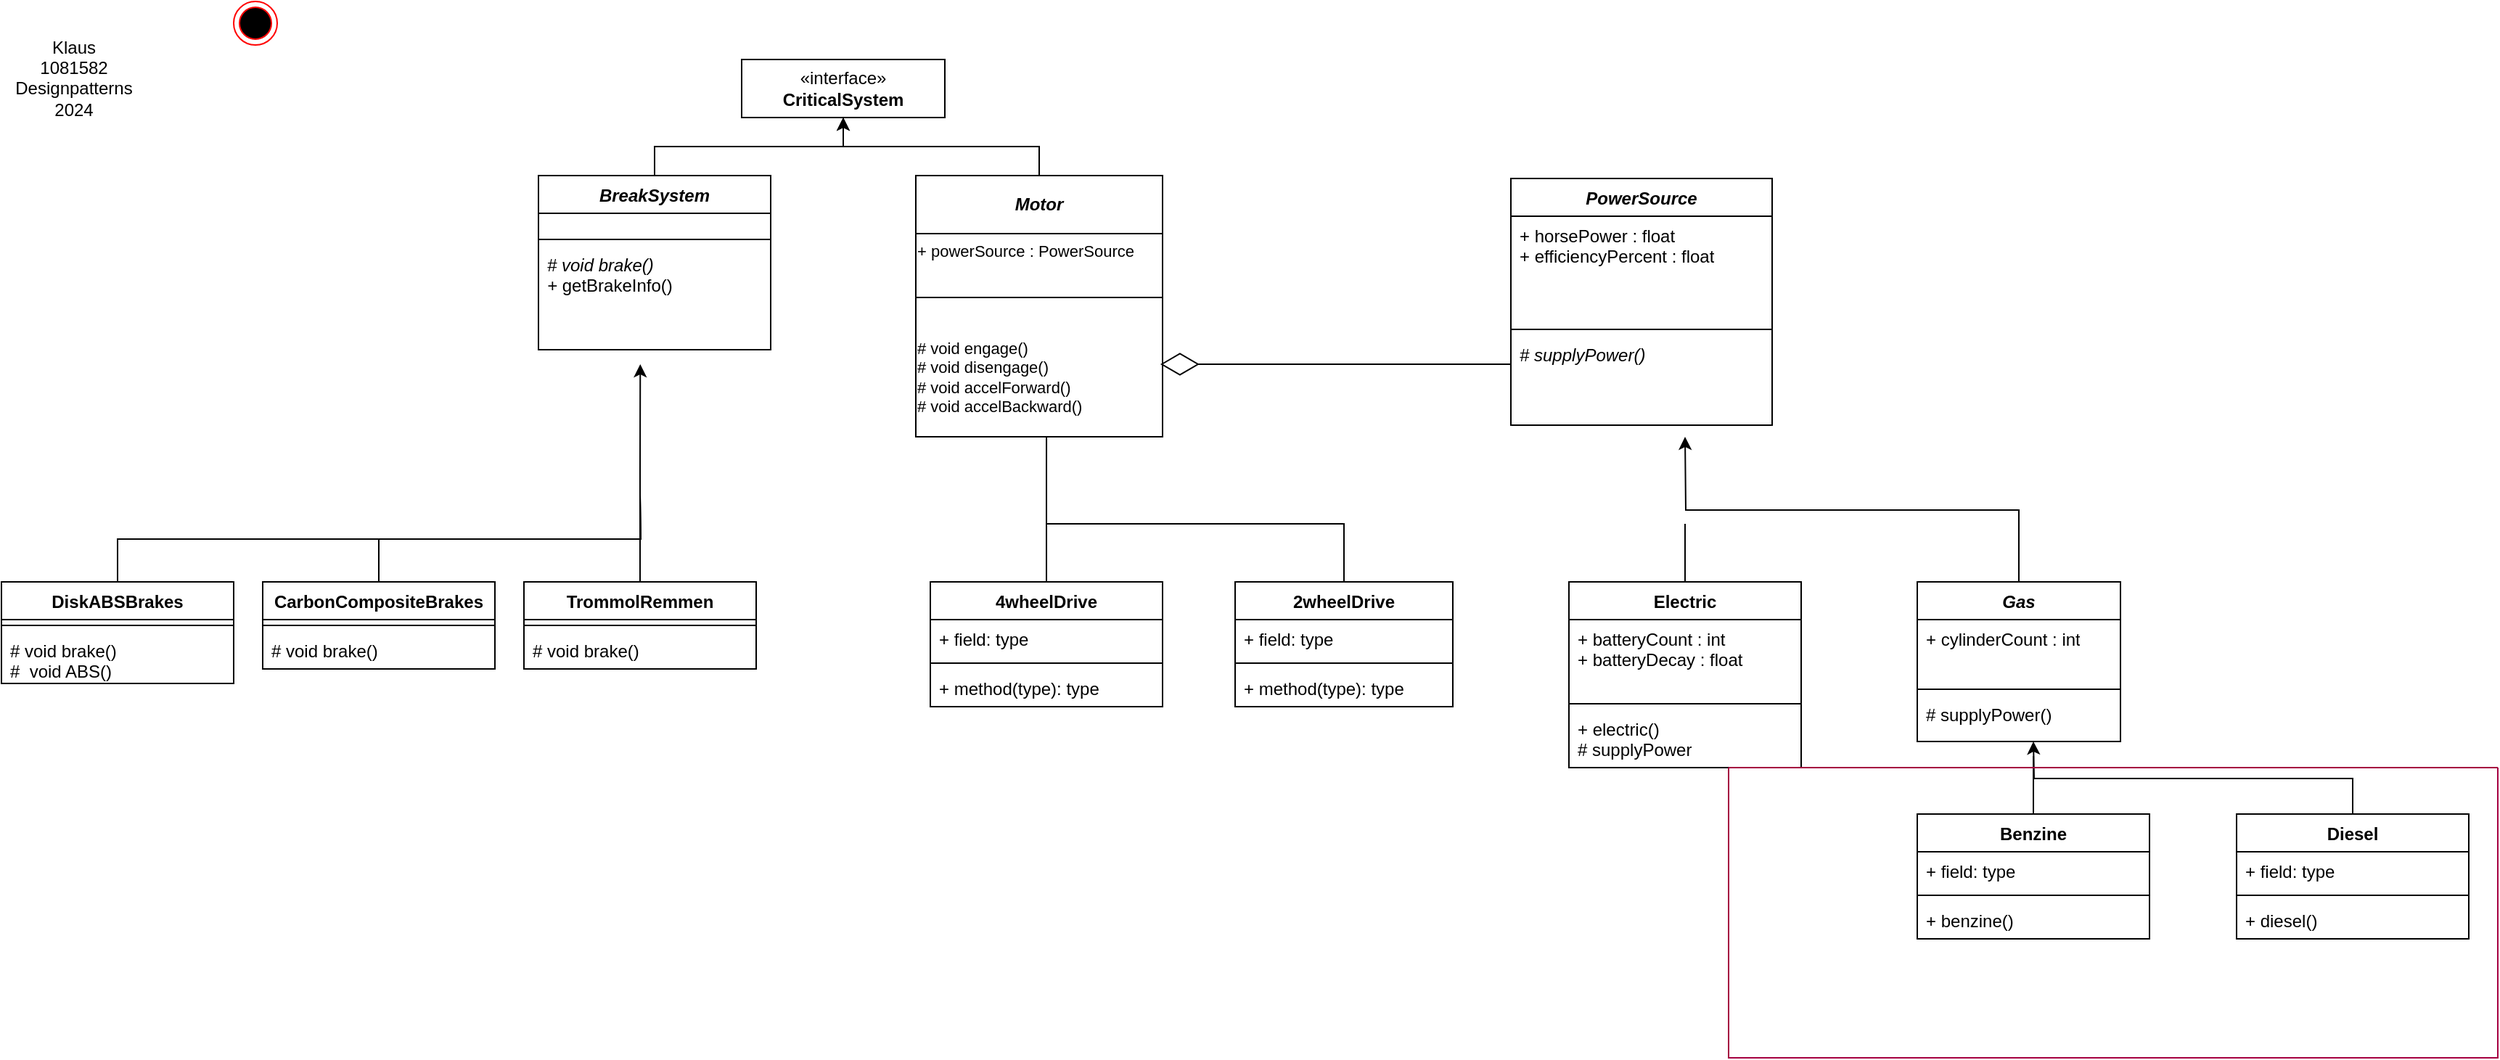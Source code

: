 <mxfile version="24.4.0" type="device">
  <diagram name="Page-1" id="jCt6n6mwtqALYH4nxdZ-">
    <mxGraphModel dx="5571" dy="2189" grid="1" gridSize="10" guides="1" tooltips="1" connect="1" arrows="1" fold="1" page="1" pageScale="1" pageWidth="1800" pageHeight="800" math="0" shadow="0">
      <root>
        <mxCell id="0" />
        <mxCell id="1" parent="0" />
        <mxCell id="cDNC4XxZshDC0vtv6Qum-2" value="«interface»&lt;br&gt;&lt;b&gt;CriticalSystem&lt;/b&gt;" style="html=1;whiteSpace=wrap;" vertex="1" parent="1">
          <mxGeometry x="-1250" y="76" width="140" height="40" as="geometry" />
        </mxCell>
        <mxCell id="cDNC4XxZshDC0vtv6Qum-10" style="edgeStyle=orthogonalEdgeStyle;rounded=0;orthogonalLoop=1;jettySize=auto;html=1;exitX=0.5;exitY=0;exitDx=0;exitDy=0;entryX=0.5;entryY=1;entryDx=0;entryDy=0;" edge="1" parent="1" source="cDNC4XxZshDC0vtv6Qum-5" target="cDNC4XxZshDC0vtv6Qum-2">
          <mxGeometry relative="1" as="geometry" />
        </mxCell>
        <mxCell id="cDNC4XxZshDC0vtv6Qum-5" value="&lt;b&gt;&lt;i&gt;Motor&lt;/i&gt;&lt;/b&gt;" style="html=1;whiteSpace=wrap;" vertex="1" parent="1">
          <mxGeometry x="-1130" y="156" width="170" height="40" as="geometry" />
        </mxCell>
        <mxCell id="cDNC4XxZshDC0vtv6Qum-29" style="edgeStyle=orthogonalEdgeStyle;rounded=0;orthogonalLoop=1;jettySize=auto;html=1;exitX=0.5;exitY=0;exitDx=0;exitDy=0;" edge="1" parent="1" source="cDNC4XxZshDC0vtv6Qum-14">
          <mxGeometry relative="1" as="geometry">
            <mxPoint x="-1039.905" y="276" as="targetPoint" />
          </mxGeometry>
        </mxCell>
        <mxCell id="cDNC4XxZshDC0vtv6Qum-14" value="4wheelDrive" style="swimlane;fontStyle=1;align=center;verticalAlign=top;childLayout=stackLayout;horizontal=1;startSize=26;horizontalStack=0;resizeParent=1;resizeParentMax=0;resizeLast=0;collapsible=1;marginBottom=0;whiteSpace=wrap;html=1;" vertex="1" parent="1">
          <mxGeometry x="-1120" y="436" width="160" height="86" as="geometry" />
        </mxCell>
        <mxCell id="cDNC4XxZshDC0vtv6Qum-15" value="+ field: type" style="text;strokeColor=none;fillColor=none;align=left;verticalAlign=top;spacingLeft=4;spacingRight=4;overflow=hidden;rotatable=0;points=[[0,0.5],[1,0.5]];portConstraint=eastwest;whiteSpace=wrap;html=1;" vertex="1" parent="cDNC4XxZshDC0vtv6Qum-14">
          <mxGeometry y="26" width="160" height="26" as="geometry" />
        </mxCell>
        <mxCell id="cDNC4XxZshDC0vtv6Qum-16" value="" style="line;strokeWidth=1;fillColor=none;align=left;verticalAlign=middle;spacingTop=-1;spacingLeft=3;spacingRight=3;rotatable=0;labelPosition=right;points=[];portConstraint=eastwest;strokeColor=inherit;" vertex="1" parent="cDNC4XxZshDC0vtv6Qum-14">
          <mxGeometry y="52" width="160" height="8" as="geometry" />
        </mxCell>
        <mxCell id="cDNC4XxZshDC0vtv6Qum-17" value="+ method(type): type" style="text;strokeColor=none;fillColor=none;align=left;verticalAlign=top;spacingLeft=4;spacingRight=4;overflow=hidden;rotatable=0;points=[[0,0.5],[1,0.5]];portConstraint=eastwest;whiteSpace=wrap;html=1;" vertex="1" parent="cDNC4XxZshDC0vtv6Qum-14">
          <mxGeometry y="60" width="160" height="26" as="geometry" />
        </mxCell>
        <mxCell id="cDNC4XxZshDC0vtv6Qum-25" style="edgeStyle=orthogonalEdgeStyle;rounded=0;orthogonalLoop=1;jettySize=auto;html=1;exitX=0.5;exitY=0;exitDx=0;exitDy=0;endArrow=none;endFill=0;" edge="1" parent="1" source="cDNC4XxZshDC0vtv6Qum-18">
          <mxGeometry relative="1" as="geometry">
            <mxPoint x="-1040" y="396" as="targetPoint" />
            <Array as="points">
              <mxPoint x="-840" y="396" />
              <mxPoint x="-910" y="396" />
            </Array>
          </mxGeometry>
        </mxCell>
        <mxCell id="cDNC4XxZshDC0vtv6Qum-18" value="&lt;div&gt;2wheelDrive&lt;/div&gt;" style="swimlane;fontStyle=1;align=center;verticalAlign=top;childLayout=stackLayout;horizontal=1;startSize=26;horizontalStack=0;resizeParent=1;resizeParentMax=0;resizeLast=0;collapsible=1;marginBottom=0;whiteSpace=wrap;html=1;" vertex="1" parent="1">
          <mxGeometry x="-910" y="436" width="150" height="86" as="geometry" />
        </mxCell>
        <mxCell id="cDNC4XxZshDC0vtv6Qum-19" value="+ field: type" style="text;strokeColor=none;fillColor=none;align=left;verticalAlign=top;spacingLeft=4;spacingRight=4;overflow=hidden;rotatable=0;points=[[0,0.5],[1,0.5]];portConstraint=eastwest;whiteSpace=wrap;html=1;" vertex="1" parent="cDNC4XxZshDC0vtv6Qum-18">
          <mxGeometry y="26" width="150" height="26" as="geometry" />
        </mxCell>
        <mxCell id="cDNC4XxZshDC0vtv6Qum-20" value="" style="line;strokeWidth=1;fillColor=none;align=left;verticalAlign=middle;spacingTop=-1;spacingLeft=3;spacingRight=3;rotatable=0;labelPosition=right;points=[];portConstraint=eastwest;strokeColor=inherit;" vertex="1" parent="cDNC4XxZshDC0vtv6Qum-18">
          <mxGeometry y="52" width="150" height="8" as="geometry" />
        </mxCell>
        <mxCell id="cDNC4XxZshDC0vtv6Qum-21" value="+ method(type): type" style="text;strokeColor=none;fillColor=none;align=left;verticalAlign=top;spacingLeft=4;spacingRight=4;overflow=hidden;rotatable=0;points=[[0,0.5],[1,0.5]];portConstraint=eastwest;whiteSpace=wrap;html=1;" vertex="1" parent="cDNC4XxZshDC0vtv6Qum-18">
          <mxGeometry y="60" width="150" height="26" as="geometry" />
        </mxCell>
        <mxCell id="cDNC4XxZshDC0vtv6Qum-22" value="&lt;div style=&quot;font-size: 11px;&quot;&gt;&lt;font style=&quot;font-size: 11px;&quot;&gt;+ powerSource : PowerSource&lt;/font&gt;&lt;/div&gt;&lt;div style=&quot;font-size: 11px;&quot;&gt;&lt;font style=&quot;font-size: 11px;&quot;&gt;&lt;br&gt;&lt;/font&gt;&lt;/div&gt;&lt;div style=&quot;font-size: 11px;&quot;&gt;&lt;font style=&quot;font-size: 11px;&quot;&gt;&lt;br&gt;&lt;/font&gt;&lt;/div&gt;&lt;div style=&quot;font-size: 11px;&quot;&gt;&lt;font style=&quot;font-size: 11px;&quot;&gt;&lt;br&gt;&lt;/font&gt;&lt;/div&gt;&lt;div style=&quot;font-size: 11px;&quot;&gt;&lt;font style=&quot;font-size: 11px;&quot;&gt;&lt;br&gt;&lt;/font&gt;&lt;/div&gt;&lt;font style=&quot;font-size: 11px;&quot;&gt;# void engage()&lt;/font&gt;&lt;div style=&quot;font-size: 11px;&quot;&gt;&lt;font style=&quot;font-size: 11px;&quot;&gt;# void disengage()&lt;br&gt;&lt;/font&gt;&lt;div style=&quot;&quot;&gt;&lt;font style=&quot;font-size: 11px;&quot;&gt;# void accelForward()&lt;/font&gt;&lt;/div&gt;&lt;div style=&quot;&quot;&gt;&lt;font style=&quot;font-size: 11px;&quot;&gt;# void accelBackward()&lt;/font&gt;&lt;/div&gt;&lt;/div&gt;" style="html=1;whiteSpace=wrap;align=left;verticalAlign=top;spacing=1;" vertex="1" parent="1">
          <mxGeometry x="-1130" y="196" width="170" height="140" as="geometry" />
        </mxCell>
        <mxCell id="cDNC4XxZshDC0vtv6Qum-27" value="" style="ellipse;html=1;shape=endState;fillColor=#000000;strokeColor=#ff0000;" vertex="1" parent="1">
          <mxGeometry x="-1600" y="36" width="30" height="30" as="geometry" />
        </mxCell>
        <mxCell id="cDNC4XxZshDC0vtv6Qum-32" value="" style="line;strokeWidth=1;fillColor=none;align=left;verticalAlign=middle;spacingTop=-1;spacingLeft=3;spacingRight=3;rotatable=0;labelPosition=right;points=[];portConstraint=eastwest;strokeColor=inherit;" vertex="1" parent="1">
          <mxGeometry x="-1130" y="236" width="170" height="8" as="geometry" />
        </mxCell>
        <mxCell id="cDNC4XxZshDC0vtv6Qum-33" value="&lt;i&gt;PowerSource&lt;/i&gt;" style="swimlane;fontStyle=1;align=center;verticalAlign=top;childLayout=stackLayout;horizontal=1;startSize=26;horizontalStack=0;resizeParent=1;resizeParentMax=0;resizeLast=0;collapsible=1;marginBottom=0;whiteSpace=wrap;html=1;" vertex="1" parent="1">
          <mxGeometry x="-720" y="158" width="180" height="170" as="geometry" />
        </mxCell>
        <mxCell id="cDNC4XxZshDC0vtv6Qum-34" value="&lt;div&gt;+ horsePower : float&lt;/div&gt;+ efficiencyPercent : float" style="text;strokeColor=none;fillColor=none;align=left;verticalAlign=top;spacingLeft=4;spacingRight=4;overflow=hidden;rotatable=0;points=[[0,0.5],[1,0.5]];portConstraint=eastwest;whiteSpace=wrap;html=1;" vertex="1" parent="cDNC4XxZshDC0vtv6Qum-33">
          <mxGeometry y="26" width="180" height="74" as="geometry" />
        </mxCell>
        <mxCell id="cDNC4XxZshDC0vtv6Qum-35" value="" style="line;strokeWidth=1;fillColor=none;align=left;verticalAlign=middle;spacingTop=-1;spacingLeft=3;spacingRight=3;rotatable=0;labelPosition=right;points=[];portConstraint=eastwest;strokeColor=inherit;" vertex="1" parent="cDNC4XxZshDC0vtv6Qum-33">
          <mxGeometry y="100" width="180" height="8" as="geometry" />
        </mxCell>
        <mxCell id="cDNC4XxZshDC0vtv6Qum-36" value="&lt;i&gt;# supplyPower()&lt;/i&gt;" style="text;strokeColor=none;fillColor=none;align=left;verticalAlign=top;spacingLeft=4;spacingRight=4;overflow=hidden;rotatable=0;points=[[0,0.5],[1,0.5]];portConstraint=eastwest;whiteSpace=wrap;html=1;" vertex="1" parent="cDNC4XxZshDC0vtv6Qum-33">
          <mxGeometry y="108" width="180" height="62" as="geometry" />
        </mxCell>
        <mxCell id="cDNC4XxZshDC0vtv6Qum-69" style="edgeStyle=orthogonalEdgeStyle;rounded=0;orthogonalLoop=1;jettySize=auto;html=1;exitX=0.5;exitY=0;exitDx=0;exitDy=0;" edge="1" parent="1" source="cDNC4XxZshDC0vtv6Qum-41">
          <mxGeometry relative="1" as="geometry">
            <mxPoint x="-600" y="336" as="targetPoint" />
          </mxGeometry>
        </mxCell>
        <mxCell id="cDNC4XxZshDC0vtv6Qum-41" value="&lt;i&gt;Gas&lt;/i&gt;&lt;div&gt;&lt;br&gt;&lt;/div&gt;" style="swimlane;fontStyle=1;align=center;verticalAlign=top;childLayout=stackLayout;horizontal=1;startSize=26;horizontalStack=0;resizeParent=1;resizeParentMax=0;resizeLast=0;collapsible=1;marginBottom=0;whiteSpace=wrap;html=1;" vertex="1" parent="1">
          <mxGeometry x="-440" y="436" width="140" height="110" as="geometry" />
        </mxCell>
        <mxCell id="cDNC4XxZshDC0vtv6Qum-42" value="+ cylinderCount : int" style="text;strokeColor=none;fillColor=none;align=left;verticalAlign=top;spacingLeft=4;spacingRight=4;overflow=hidden;rotatable=0;points=[[0,0.5],[1,0.5]];portConstraint=eastwest;whiteSpace=wrap;html=1;" vertex="1" parent="cDNC4XxZshDC0vtv6Qum-41">
          <mxGeometry y="26" width="140" height="44" as="geometry" />
        </mxCell>
        <mxCell id="cDNC4XxZshDC0vtv6Qum-43" value="" style="line;strokeWidth=1;fillColor=none;align=left;verticalAlign=middle;spacingTop=-1;spacingLeft=3;spacingRight=3;rotatable=0;labelPosition=right;points=[];portConstraint=eastwest;strokeColor=inherit;" vertex="1" parent="cDNC4XxZshDC0vtv6Qum-41">
          <mxGeometry y="70" width="140" height="8" as="geometry" />
        </mxCell>
        <mxCell id="cDNC4XxZshDC0vtv6Qum-44" value="# supplyPower()" style="text;strokeColor=none;fillColor=none;align=left;verticalAlign=top;spacingLeft=4;spacingRight=4;overflow=hidden;rotatable=0;points=[[0,0.5],[1,0.5]];portConstraint=eastwest;whiteSpace=wrap;html=1;" vertex="1" parent="cDNC4XxZshDC0vtv6Qum-41">
          <mxGeometry y="78" width="140" height="32" as="geometry" />
        </mxCell>
        <mxCell id="cDNC4XxZshDC0vtv6Qum-64" style="edgeStyle=orthogonalEdgeStyle;rounded=0;orthogonalLoop=1;jettySize=auto;html=1;exitX=0.5;exitY=0;exitDx=0;exitDy=0;endArrow=none;endFill=0;" edge="1" parent="1" source="cDNC4XxZshDC0vtv6Qum-45">
          <mxGeometry relative="1" as="geometry">
            <mxPoint x="-600" y="396" as="targetPoint" />
          </mxGeometry>
        </mxCell>
        <mxCell id="cDNC4XxZshDC0vtv6Qum-45" value="Electric" style="swimlane;fontStyle=1;align=center;verticalAlign=top;childLayout=stackLayout;horizontal=1;startSize=26;horizontalStack=0;resizeParent=1;resizeParentMax=0;resizeLast=0;collapsible=1;marginBottom=0;whiteSpace=wrap;html=1;" vertex="1" parent="1">
          <mxGeometry x="-680" y="436" width="160" height="128" as="geometry" />
        </mxCell>
        <mxCell id="cDNC4XxZshDC0vtv6Qum-46" value="+ batteryCount : int&lt;div&gt;+ batteryDecay : float&lt;/div&gt;&lt;div&gt;&lt;br&gt;&lt;/div&gt;" style="text;strokeColor=none;fillColor=none;align=left;verticalAlign=top;spacingLeft=4;spacingRight=4;overflow=hidden;rotatable=0;points=[[0,0.5],[1,0.5]];portConstraint=eastwest;whiteSpace=wrap;html=1;" vertex="1" parent="cDNC4XxZshDC0vtv6Qum-45">
          <mxGeometry y="26" width="160" height="54" as="geometry" />
        </mxCell>
        <mxCell id="cDNC4XxZshDC0vtv6Qum-47" value="" style="line;strokeWidth=1;fillColor=none;align=left;verticalAlign=middle;spacingTop=-1;spacingLeft=3;spacingRight=3;rotatable=0;labelPosition=right;points=[];portConstraint=eastwest;strokeColor=inherit;" vertex="1" parent="cDNC4XxZshDC0vtv6Qum-45">
          <mxGeometry y="80" width="160" height="8" as="geometry" />
        </mxCell>
        <mxCell id="cDNC4XxZshDC0vtv6Qum-48" value="+ electric()&lt;div&gt;# supplyPower&lt;/div&gt;" style="text;strokeColor=none;fillColor=none;align=left;verticalAlign=top;spacingLeft=4;spacingRight=4;overflow=hidden;rotatable=0;points=[[0,0.5],[1,0.5]];portConstraint=eastwest;whiteSpace=wrap;html=1;" vertex="1" parent="cDNC4XxZshDC0vtv6Qum-45">
          <mxGeometry y="88" width="160" height="40" as="geometry" />
        </mxCell>
        <mxCell id="cDNC4XxZshDC0vtv6Qum-61" style="edgeStyle=orthogonalEdgeStyle;rounded=0;orthogonalLoop=1;jettySize=auto;html=1;exitX=0.5;exitY=0;exitDx=0;exitDy=0;entryX=0.572;entryY=1;entryDx=0;entryDy=0;entryPerimeter=0;endArrow=none;endFill=0;" edge="1" parent="1" source="cDNC4XxZshDC0vtv6Qum-49">
          <mxGeometry relative="1" as="geometry">
            <mxPoint x="-359.92" y="556" as="targetPoint" />
          </mxGeometry>
        </mxCell>
        <mxCell id="cDNC4XxZshDC0vtv6Qum-49" value="Benzine" style="swimlane;fontStyle=1;align=center;verticalAlign=top;childLayout=stackLayout;horizontal=1;startSize=26;horizontalStack=0;resizeParent=1;resizeParentMax=0;resizeLast=0;collapsible=1;marginBottom=0;whiteSpace=wrap;html=1;" vertex="1" parent="1">
          <mxGeometry x="-440" y="596" width="160" height="86" as="geometry" />
        </mxCell>
        <mxCell id="cDNC4XxZshDC0vtv6Qum-50" value="+ field: type" style="text;strokeColor=none;fillColor=none;align=left;verticalAlign=top;spacingLeft=4;spacingRight=4;overflow=hidden;rotatable=0;points=[[0,0.5],[1,0.5]];portConstraint=eastwest;whiteSpace=wrap;html=1;" vertex="1" parent="cDNC4XxZshDC0vtv6Qum-49">
          <mxGeometry y="26" width="160" height="26" as="geometry" />
        </mxCell>
        <mxCell id="cDNC4XxZshDC0vtv6Qum-51" value="" style="line;strokeWidth=1;fillColor=none;align=left;verticalAlign=middle;spacingTop=-1;spacingLeft=3;spacingRight=3;rotatable=0;labelPosition=right;points=[];portConstraint=eastwest;strokeColor=inherit;" vertex="1" parent="cDNC4XxZshDC0vtv6Qum-49">
          <mxGeometry y="52" width="160" height="8" as="geometry" />
        </mxCell>
        <mxCell id="cDNC4XxZshDC0vtv6Qum-52" value="+ benzine()" style="text;strokeColor=none;fillColor=none;align=left;verticalAlign=top;spacingLeft=4;spacingRight=4;overflow=hidden;rotatable=0;points=[[0,0.5],[1,0.5]];portConstraint=eastwest;whiteSpace=wrap;html=1;" vertex="1" parent="cDNC4XxZshDC0vtv6Qum-49">
          <mxGeometry y="60" width="160" height="26" as="geometry" />
        </mxCell>
        <mxCell id="cDNC4XxZshDC0vtv6Qum-62" style="edgeStyle=orthogonalEdgeStyle;rounded=0;orthogonalLoop=1;jettySize=auto;html=1;exitX=0.5;exitY=0;exitDx=0;exitDy=0;" edge="1" parent="1" source="cDNC4XxZshDC0vtv6Qum-57">
          <mxGeometry relative="1" as="geometry">
            <mxPoint x="-360" y="546" as="targetPoint" />
          </mxGeometry>
        </mxCell>
        <mxCell id="cDNC4XxZshDC0vtv6Qum-57" value="Diesel" style="swimlane;fontStyle=1;align=center;verticalAlign=top;childLayout=stackLayout;horizontal=1;startSize=26;horizontalStack=0;resizeParent=1;resizeParentMax=0;resizeLast=0;collapsible=1;marginBottom=0;whiteSpace=wrap;html=1;" vertex="1" parent="1">
          <mxGeometry x="-220" y="596" width="160" height="86" as="geometry" />
        </mxCell>
        <mxCell id="cDNC4XxZshDC0vtv6Qum-58" value="+ field: type" style="text;strokeColor=none;fillColor=none;align=left;verticalAlign=top;spacingLeft=4;spacingRight=4;overflow=hidden;rotatable=0;points=[[0,0.5],[1,0.5]];portConstraint=eastwest;whiteSpace=wrap;html=1;" vertex="1" parent="cDNC4XxZshDC0vtv6Qum-57">
          <mxGeometry y="26" width="160" height="26" as="geometry" />
        </mxCell>
        <mxCell id="cDNC4XxZshDC0vtv6Qum-59" value="" style="line;strokeWidth=1;fillColor=none;align=left;verticalAlign=middle;spacingTop=-1;spacingLeft=3;spacingRight=3;rotatable=0;labelPosition=right;points=[];portConstraint=eastwest;strokeColor=inherit;" vertex="1" parent="cDNC4XxZshDC0vtv6Qum-57">
          <mxGeometry y="52" width="160" height="8" as="geometry" />
        </mxCell>
        <mxCell id="cDNC4XxZshDC0vtv6Qum-60" value="+ diesel()" style="text;strokeColor=none;fillColor=none;align=left;verticalAlign=top;spacingLeft=4;spacingRight=4;overflow=hidden;rotatable=0;points=[[0,0.5],[1,0.5]];portConstraint=eastwest;whiteSpace=wrap;html=1;" vertex="1" parent="cDNC4XxZshDC0vtv6Qum-57">
          <mxGeometry y="60" width="160" height="26" as="geometry" />
        </mxCell>
        <mxCell id="cDNC4XxZshDC0vtv6Qum-65" value="" style="endArrow=diamondThin;endFill=0;endSize=24;html=1;rounded=0;entryX=0.991;entryY=0.005;entryDx=0;entryDy=0;entryPerimeter=0;" edge="1" parent="1">
          <mxGeometry width="160" relative="1" as="geometry">
            <mxPoint x="-720" y="286" as="sourcePoint" />
            <mxPoint x="-961.53" y="286.0" as="targetPoint" />
          </mxGeometry>
        </mxCell>
        <mxCell id="cDNC4XxZshDC0vtv6Qum-70" value="" style="swimlane;startSize=0;fillColor=#d80073;fontColor=#ffffff;strokeColor=#A50040;" vertex="1" parent="1">
          <mxGeometry x="-570" y="564" width="530" height="200" as="geometry" />
        </mxCell>
        <mxCell id="cDNC4XxZshDC0vtv6Qum-75" style="edgeStyle=orthogonalEdgeStyle;rounded=0;orthogonalLoop=1;jettySize=auto;html=1;exitX=0.5;exitY=0;exitDx=0;exitDy=0;" edge="1" parent="1" source="cDNC4XxZshDC0vtv6Qum-71" target="cDNC4XxZshDC0vtv6Qum-2">
          <mxGeometry relative="1" as="geometry" />
        </mxCell>
        <mxCell id="cDNC4XxZshDC0vtv6Qum-71" value="&lt;i&gt;BreakSystem&lt;/i&gt;" style="swimlane;fontStyle=1;align=center;verticalAlign=top;childLayout=stackLayout;horizontal=1;startSize=26;horizontalStack=0;resizeParent=1;resizeParentMax=0;resizeLast=0;collapsible=1;marginBottom=0;whiteSpace=wrap;html=1;" vertex="1" parent="1">
          <mxGeometry x="-1390" y="156" width="160" height="120" as="geometry" />
        </mxCell>
        <mxCell id="cDNC4XxZshDC0vtv6Qum-72" value="&lt;div&gt;&lt;br&gt;&lt;/div&gt;" style="text;strokeColor=none;fillColor=none;align=left;verticalAlign=top;spacingLeft=4;spacingRight=4;overflow=hidden;rotatable=0;points=[[0,0.5],[1,0.5]];portConstraint=eastwest;whiteSpace=wrap;html=1;" vertex="1" parent="cDNC4XxZshDC0vtv6Qum-71">
          <mxGeometry y="26" width="160" height="14" as="geometry" />
        </mxCell>
        <mxCell id="cDNC4XxZshDC0vtv6Qum-73" value="" style="line;strokeWidth=1;fillColor=none;align=left;verticalAlign=middle;spacingTop=-1;spacingLeft=3;spacingRight=3;rotatable=0;labelPosition=right;points=[];portConstraint=eastwest;strokeColor=inherit;" vertex="1" parent="cDNC4XxZshDC0vtv6Qum-71">
          <mxGeometry y="40" width="160" height="8" as="geometry" />
        </mxCell>
        <mxCell id="cDNC4XxZshDC0vtv6Qum-74" value="&lt;i&gt;# void brake()&lt;/i&gt;&lt;div&gt;&lt;i&gt;+ &lt;/i&gt;getBrakeInfo()&lt;/div&gt;" style="text;strokeColor=none;fillColor=none;align=left;verticalAlign=top;spacingLeft=4;spacingRight=4;overflow=hidden;rotatable=0;points=[[0,0.5],[1,0.5]];portConstraint=eastwest;whiteSpace=wrap;html=1;" vertex="1" parent="cDNC4XxZshDC0vtv6Qum-71">
          <mxGeometry y="48" width="160" height="72" as="geometry" />
        </mxCell>
        <mxCell id="cDNC4XxZshDC0vtv6Qum-80" style="edgeStyle=orthogonalEdgeStyle;rounded=0;orthogonalLoop=1;jettySize=auto;html=1;exitX=0.5;exitY=0;exitDx=0;exitDy=0;" edge="1" parent="1" source="cDNC4XxZshDC0vtv6Qum-76">
          <mxGeometry relative="1" as="geometry">
            <mxPoint x="-1319.857" y="286" as="targetPoint" />
          </mxGeometry>
        </mxCell>
        <mxCell id="cDNC4XxZshDC0vtv6Qum-76" value="TrommolRemmen" style="swimlane;fontStyle=1;align=center;verticalAlign=top;childLayout=stackLayout;horizontal=1;startSize=26;horizontalStack=0;resizeParent=1;resizeParentMax=0;resizeLast=0;collapsible=1;marginBottom=0;whiteSpace=wrap;html=1;" vertex="1" parent="1">
          <mxGeometry x="-1400" y="436" width="160" height="60" as="geometry" />
        </mxCell>
        <mxCell id="cDNC4XxZshDC0vtv6Qum-78" value="" style="line;strokeWidth=1;fillColor=none;align=left;verticalAlign=middle;spacingTop=-1;spacingLeft=3;spacingRight=3;rotatable=0;labelPosition=right;points=[];portConstraint=eastwest;strokeColor=inherit;" vertex="1" parent="cDNC4XxZshDC0vtv6Qum-76">
          <mxGeometry y="26" width="160" height="8" as="geometry" />
        </mxCell>
        <mxCell id="cDNC4XxZshDC0vtv6Qum-79" value="# void brake()" style="text;strokeColor=none;fillColor=none;align=left;verticalAlign=top;spacingLeft=4;spacingRight=4;overflow=hidden;rotatable=0;points=[[0,0.5],[1,0.5]];portConstraint=eastwest;whiteSpace=wrap;html=1;" vertex="1" parent="cDNC4XxZshDC0vtv6Qum-76">
          <mxGeometry y="34" width="160" height="26" as="geometry" />
        </mxCell>
        <mxCell id="cDNC4XxZshDC0vtv6Qum-89" style="edgeStyle=orthogonalEdgeStyle;rounded=0;orthogonalLoop=1;jettySize=auto;html=1;exitX=0.5;exitY=0;exitDx=0;exitDy=0;endArrow=none;endFill=0;" edge="1" parent="1" source="cDNC4XxZshDC0vtv6Qum-81">
          <mxGeometry relative="1" as="geometry">
            <mxPoint x="-1320" y="376" as="targetPoint" />
          </mxGeometry>
        </mxCell>
        <mxCell id="cDNC4XxZshDC0vtv6Qum-81" value="CarbonCompositeBrakes" style="swimlane;fontStyle=1;align=center;verticalAlign=top;childLayout=stackLayout;horizontal=1;startSize=26;horizontalStack=0;resizeParent=1;resizeParentMax=0;resizeLast=0;collapsible=1;marginBottom=0;whiteSpace=wrap;html=1;" vertex="1" parent="1">
          <mxGeometry x="-1580" y="436" width="160" height="60" as="geometry" />
        </mxCell>
        <mxCell id="cDNC4XxZshDC0vtv6Qum-83" value="" style="line;strokeWidth=1;fillColor=none;align=left;verticalAlign=middle;spacingTop=-1;spacingLeft=3;spacingRight=3;rotatable=0;labelPosition=right;points=[];portConstraint=eastwest;strokeColor=inherit;" vertex="1" parent="cDNC4XxZshDC0vtv6Qum-81">
          <mxGeometry y="26" width="160" height="8" as="geometry" />
        </mxCell>
        <mxCell id="cDNC4XxZshDC0vtv6Qum-84" value="# void brake()" style="text;strokeColor=none;fillColor=none;align=left;verticalAlign=top;spacingLeft=4;spacingRight=4;overflow=hidden;rotatable=0;points=[[0,0.5],[1,0.5]];portConstraint=eastwest;whiteSpace=wrap;html=1;" vertex="1" parent="cDNC4XxZshDC0vtv6Qum-81">
          <mxGeometry y="34" width="160" height="26" as="geometry" />
        </mxCell>
        <mxCell id="cDNC4XxZshDC0vtv6Qum-90" style="edgeStyle=orthogonalEdgeStyle;rounded=0;orthogonalLoop=1;jettySize=auto;html=1;exitX=0.5;exitY=0;exitDx=0;exitDy=0;endArrow=none;endFill=0;" edge="1" parent="1" source="cDNC4XxZshDC0vtv6Qum-85">
          <mxGeometry relative="1" as="geometry">
            <mxPoint x="-1320" y="376" as="targetPoint" />
          </mxGeometry>
        </mxCell>
        <mxCell id="cDNC4XxZshDC0vtv6Qum-85" value="DiskABSBrakes" style="swimlane;fontStyle=1;align=center;verticalAlign=top;childLayout=stackLayout;horizontal=1;startSize=26;horizontalStack=0;resizeParent=1;resizeParentMax=0;resizeLast=0;collapsible=1;marginBottom=0;whiteSpace=wrap;html=1;" vertex="1" parent="1">
          <mxGeometry x="-1760" y="436" width="160" height="70" as="geometry" />
        </mxCell>
        <mxCell id="cDNC4XxZshDC0vtv6Qum-87" value="" style="line;strokeWidth=1;fillColor=none;align=left;verticalAlign=middle;spacingTop=-1;spacingLeft=3;spacingRight=3;rotatable=0;labelPosition=right;points=[];portConstraint=eastwest;strokeColor=inherit;" vertex="1" parent="cDNC4XxZshDC0vtv6Qum-85">
          <mxGeometry y="26" width="160" height="8" as="geometry" />
        </mxCell>
        <mxCell id="cDNC4XxZshDC0vtv6Qum-88" value="# void brake()&lt;div&gt;#&amp;nbsp; void ABS()&lt;/div&gt;" style="text;strokeColor=none;fillColor=none;align=left;verticalAlign=top;spacingLeft=4;spacingRight=4;overflow=hidden;rotatable=0;points=[[0,0.5],[1,0.5]];portConstraint=eastwest;whiteSpace=wrap;html=1;" vertex="1" parent="cDNC4XxZshDC0vtv6Qum-85">
          <mxGeometry y="34" width="160" height="36" as="geometry" />
        </mxCell>
        <mxCell id="cDNC4XxZshDC0vtv6Qum-91" value="Klaus&lt;div&gt;1081582&lt;/div&gt;&lt;div&gt;Designpatterns 2024&lt;/div&gt;&lt;div&gt;&lt;br&gt;&lt;/div&gt;" style="text;html=1;align=center;verticalAlign=middle;whiteSpace=wrap;rounded=0;" vertex="1" parent="1">
          <mxGeometry x="-1740" y="81" width="60" height="30" as="geometry" />
        </mxCell>
      </root>
    </mxGraphModel>
  </diagram>
</mxfile>
